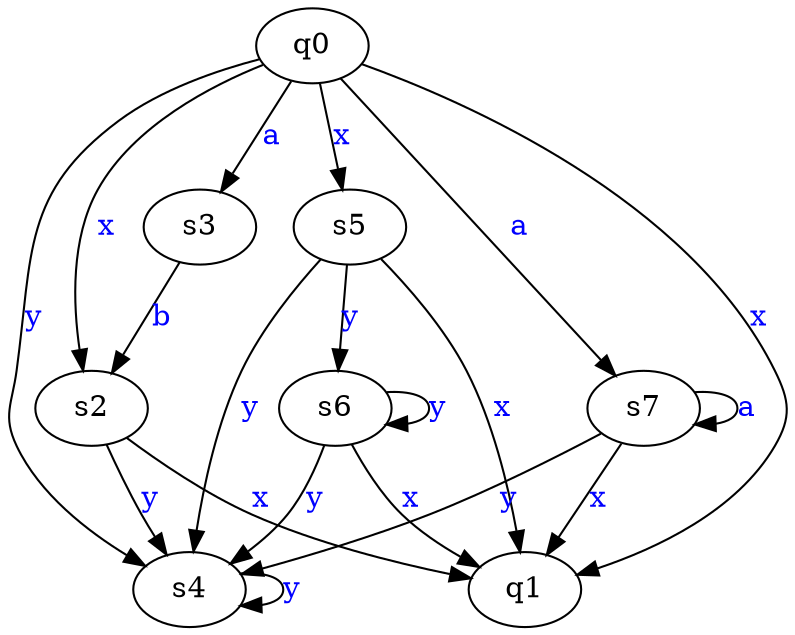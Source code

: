 digraph G {
	"s6"->"s6"[ label=<<font color="blue">y</font>> ];
	"q0"->"q1"[ label=<<font color="blue">x </font>> ];
	"q0"->"s3"[ label=<<font color="blue">a</font>> ];
	"s2"->"q1"[ label=<<font color="blue">x </font>> ];
	"s3"->"s2"[ label=<<font color="blue">b</font>> ];
	"s4"->"s4"[ label=<<font color="blue">y</font>> ];
	"s5"->"q1"[ label=<<font color="blue">x </font>> ];
	"s6"->"s4"[ label=<<font color="blue">y</font>> ];
	"s2"->"s4"[ label=<<font color="blue">y</font>> ];
	"s6"->"q1"[ label=<<font color="blue">x </font>> ];
	"s7"->"s7"[ label=<<font color="blue">a</font>> ];
	"q0"->"s5"[ label=<<font color="blue">x</font>> ];
	"s5"->"s4"[ label=<<font color="blue">y</font>> ];
	"s5"->"s6"[ label=<<font color="blue">y</font>> ];
	"s7"->"s4"[ label=<<font color="blue">y</font>> ];
	"q0"->"s4"[ label=<<font color="blue">y</font>> ];
	"q0"->"s7"[ label=<<font color="blue">a</font>> ];
	"s7"->"q1"[ label=<<font color="blue">x </font>> ];
	"q0"->"s2"[ label=<<font color="blue">x </font>> ];
	"q0";
	"q1";
	"s2";
	"s3";
	"s4";
	"s5";
	"s6";
	"s7";

}

